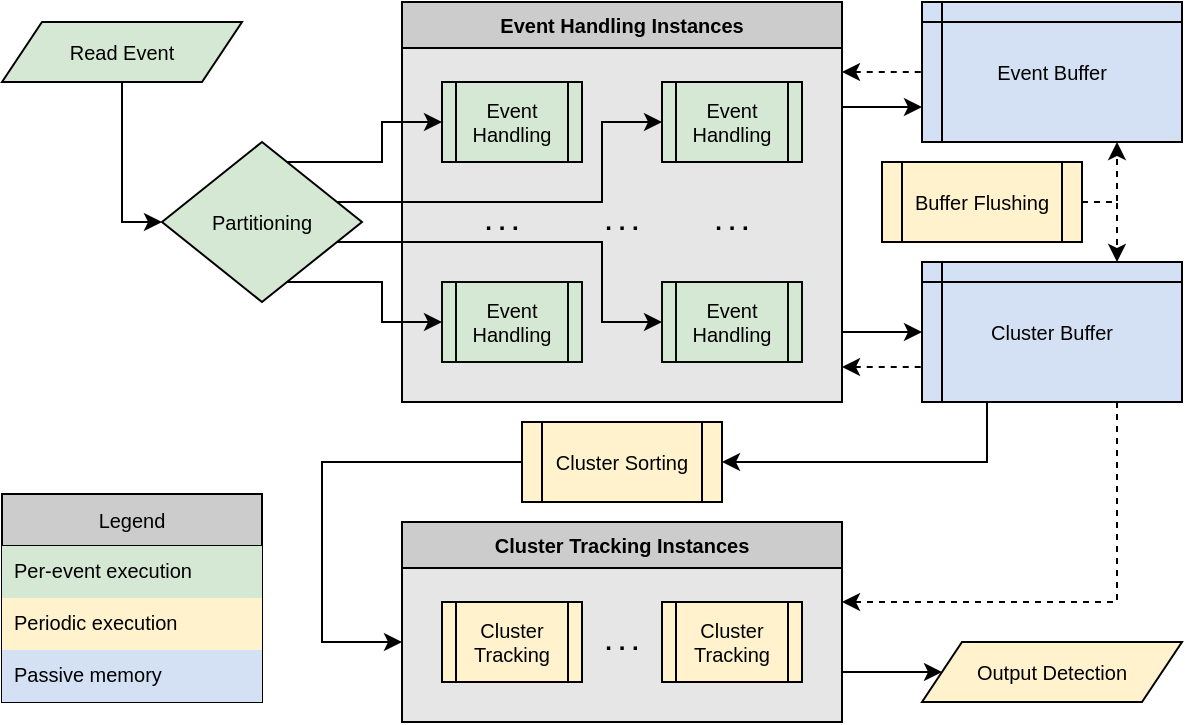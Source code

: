 <mxfile version="14.9.0" type="onedrive"><diagram id="YJQdG5SGh0t14ztcwD-e" name="Page-1"><mxGraphModel dx="1372" dy="1115" grid="1" gridSize="10" guides="1" tooltips="1" connect="1" arrows="1" fold="1" page="1" pageScale="1" pageWidth="850" pageHeight="1100" math="0" shadow="0"><root><mxCell id="0"/><mxCell id="1" parent="0"/><mxCell id="kIb6kYrMnVSVbmbt_3fF-2" value="Event Handling Instances" style="swimlane;swimlaneFillColor=#E6E6E6;fillColor=#CCCCCC;fontSize=10;" parent="1" vertex="1"><mxGeometry x="280" y="280" width="220" height="200" as="geometry"><mxRectangle x="280" y="280" width="120" height="23" as="alternateBounds"/></mxGeometry></mxCell><mxCell id="kIb6kYrMnVSVbmbt_3fF-9" value=". . ." style="text;html=1;strokeColor=none;fillColor=none;align=center;verticalAlign=middle;whiteSpace=wrap;rounded=0;fontStyle=1" parent="kIb6kYrMnVSVbmbt_3fF-2" vertex="1"><mxGeometry x="30" y="100" width="40" height="20" as="geometry"/></mxCell><mxCell id="kIb6kYrMnVSVbmbt_3fF-10" value=". . ." style="text;html=1;strokeColor=none;fillColor=none;align=center;verticalAlign=middle;whiteSpace=wrap;rounded=0;fontStyle=1" parent="kIb6kYrMnVSVbmbt_3fF-2" vertex="1"><mxGeometry x="90" y="100" width="40" height="20" as="geometry"/></mxCell><mxCell id="kIb6kYrMnVSVbmbt_3fF-11" value=". . ." style="text;html=1;strokeColor=none;fillColor=none;align=center;verticalAlign=middle;whiteSpace=wrap;rounded=0;fontStyle=1" parent="kIb6kYrMnVSVbmbt_3fF-2" vertex="1"><mxGeometry x="145" y="100" width="40" height="20" as="geometry"/></mxCell><mxCell id="kIb6kYrMnVSVbmbt_3fF-17" value="Event&lt;br style=&quot;font-size: 10px;&quot;&gt;Handling" style="shape=process;whiteSpace=wrap;html=1;backgroundOutline=1;fillColor=#d5e8d4;fontSize=10;" parent="kIb6kYrMnVSVbmbt_3fF-2" vertex="1"><mxGeometry x="20" y="40" width="70" height="40" as="geometry"/></mxCell><mxCell id="kIb6kYrMnVSVbmbt_3fF-18" value="Event&lt;br style=&quot;font-size: 10px;&quot;&gt;Handling" style="shape=process;whiteSpace=wrap;html=1;backgroundOutline=1;fillColor=#d5e8d4;fontSize=10;" parent="kIb6kYrMnVSVbmbt_3fF-2" vertex="1"><mxGeometry x="130" y="40" width="70" height="40" as="geometry"/></mxCell><mxCell id="kIb6kYrMnVSVbmbt_3fF-19" value="Event&lt;br style=&quot;font-size: 10px;&quot;&gt;Handling" style="shape=process;whiteSpace=wrap;html=1;backgroundOutline=1;fillColor=#d5e8d4;strokeColor=#070A06;fontSize=10;" parent="kIb6kYrMnVSVbmbt_3fF-2" vertex="1"><mxGeometry x="20" y="140" width="70" height="40" as="geometry"/></mxCell><mxCell id="kIb6kYrMnVSVbmbt_3fF-20" value="Event&lt;br style=&quot;font-size: 10px;&quot;&gt;Handling" style="shape=process;whiteSpace=wrap;html=1;backgroundOutline=1;fillColor=#d5e8d4;strokeColor=#070A06;fontSize=10;" parent="kIb6kYrMnVSVbmbt_3fF-2" vertex="1"><mxGeometry x="130" y="140" width="70" height="40" as="geometry"/></mxCell><mxCell id="4eX-URcI4qvjnBRn2AgG-3" style="edgeStyle=orthogonalEdgeStyle;rounded=0;orthogonalLoop=1;jettySize=auto;html=1;entryX=0;entryY=0.5;entryDx=0;entryDy=0;" parent="1" source="kIb6kYrMnVSVbmbt_3fF-1" target="kIb6kYrMnVSVbmbt_3fF-17" edge="1"><mxGeometry relative="1" as="geometry"><Array as="points"><mxPoint x="270" y="360"/><mxPoint x="270" y="340"/></Array></mxGeometry></mxCell><mxCell id="4eX-URcI4qvjnBRn2AgG-4" style="edgeStyle=orthogonalEdgeStyle;rounded=0;orthogonalLoop=1;jettySize=auto;html=1;entryX=0;entryY=0.5;entryDx=0;entryDy=0;" parent="1" source="kIb6kYrMnVSVbmbt_3fF-1" target="kIb6kYrMnVSVbmbt_3fF-18" edge="1"><mxGeometry relative="1" as="geometry"><Array as="points"><mxPoint x="380" y="380"/><mxPoint x="380" y="340"/></Array></mxGeometry></mxCell><mxCell id="4eX-URcI4qvjnBRn2AgG-6" style="edgeStyle=orthogonalEdgeStyle;rounded=0;orthogonalLoop=1;jettySize=auto;html=1;entryX=0;entryY=0.5;entryDx=0;entryDy=0;" parent="1" source="kIb6kYrMnVSVbmbt_3fF-1" target="kIb6kYrMnVSVbmbt_3fF-20" edge="1"><mxGeometry relative="1" as="geometry"><Array as="points"><mxPoint x="380" y="400"/><mxPoint x="380" y="440"/></Array></mxGeometry></mxCell><mxCell id="4eX-URcI4qvjnBRn2AgG-7" style="edgeStyle=orthogonalEdgeStyle;rounded=0;orthogonalLoop=1;jettySize=auto;html=1;" parent="1" source="kIb6kYrMnVSVbmbt_3fF-1" target="kIb6kYrMnVSVbmbt_3fF-19" edge="1"><mxGeometry relative="1" as="geometry"><Array as="points"><mxPoint x="270" y="420"/><mxPoint x="270" y="440"/></Array></mxGeometry></mxCell><mxCell id="kIb6kYrMnVSVbmbt_3fF-1" value="Partitioning" style="rhombus;whiteSpace=wrap;html=1;fontStyle=0;fillColor=#D5E8D4;fontSize=10;" parent="1" vertex="1"><mxGeometry x="160" y="350" width="100" height="80" as="geometry"/></mxCell><mxCell id="4eX-URcI4qvjnBRn2AgG-37" style="edgeStyle=orthogonalEdgeStyle;rounded=0;orthogonalLoop=1;jettySize=auto;html=1;entryX=0;entryY=0.5;entryDx=0;entryDy=0;dashed=1;startArrow=classic;startFill=1;endArrow=none;endFill=0;" parent="1" source="kIb6kYrMnVSVbmbt_3fF-2" target="4eX-URcI4qvjnBRn2AgG-24" edge="1"><mxGeometry relative="1" as="geometry"><Array as="points"><mxPoint x="520" y="315"/><mxPoint x="520" y="315"/></Array></mxGeometry></mxCell><mxCell id="4eX-URcI4qvjnBRn2AgG-39" style="edgeStyle=orthogonalEdgeStyle;rounded=0;orthogonalLoop=1;jettySize=auto;html=1;entryX=0;entryY=0.75;entryDx=0;entryDy=0;dashed=1;startArrow=classic;startFill=1;endArrow=none;endFill=0;" parent="1" source="kIb6kYrMnVSVbmbt_3fF-2" target="4eX-URcI4qvjnBRn2AgG-25" edge="1"><mxGeometry relative="1" as="geometry"><Array as="points"><mxPoint x="520" y="463"/></Array></mxGeometry></mxCell><mxCell id="4eX-URcI4qvjnBRn2AgG-40" style="edgeStyle=orthogonalEdgeStyle;rounded=0;orthogonalLoop=1;jettySize=auto;html=1;entryX=0;entryY=0.75;entryDx=0;entryDy=0;startArrow=none;startFill=0;endArrow=classic;endFill=1;" parent="1" source="kIb6kYrMnVSVbmbt_3fF-2" target="4eX-URcI4qvjnBRn2AgG-24" edge="1"><mxGeometry relative="1" as="geometry"><Array as="points"><mxPoint x="520" y="333"/></Array></mxGeometry></mxCell><mxCell id="4eX-URcI4qvjnBRn2AgG-42" style="edgeStyle=orthogonalEdgeStyle;rounded=0;orthogonalLoop=1;jettySize=auto;html=1;entryX=0;entryY=0.5;entryDx=0;entryDy=0;startArrow=none;startFill=0;endArrow=classic;endFill=1;" parent="1" source="kIb6kYrMnVSVbmbt_3fF-2" target="4eX-URcI4qvjnBRn2AgG-25" edge="1"><mxGeometry relative="1" as="geometry"><Array as="points"><mxPoint x="510" y="445"/><mxPoint x="510" y="445"/></Array></mxGeometry></mxCell><mxCell id="4eX-URcI4qvjnBRn2AgG-2" style="edgeStyle=orthogonalEdgeStyle;rounded=0;orthogonalLoop=1;jettySize=auto;html=1;entryX=0;entryY=0.5;entryDx=0;entryDy=0;" parent="1" source="4eX-URcI4qvjnBRn2AgG-1" target="kIb6kYrMnVSVbmbt_3fF-1" edge="1"><mxGeometry relative="1" as="geometry"><mxPoint x="130" y="390" as="targetPoint"/><Array as="points"><mxPoint x="140" y="390"/></Array></mxGeometry></mxCell><mxCell id="4eX-URcI4qvjnBRn2AgG-1" value="Read Event" style="shape=parallelogram;perimeter=parallelogramPerimeter;whiteSpace=wrap;html=1;fixedSize=1;fillColor=#D5E8D4;fontSize=10;" parent="1" vertex="1"><mxGeometry x="80" y="290" width="120" height="30" as="geometry"/></mxCell><mxCell id="4eX-URcI4qvjnBRn2AgG-46" style="edgeStyle=orthogonalEdgeStyle;rounded=0;orthogonalLoop=1;jettySize=auto;html=1;entryX=0;entryY=0.5;entryDx=0;entryDy=0;startArrow=none;startFill=0;endArrow=classic;endFill=1;" parent="1" source="4eX-URcI4qvjnBRn2AgG-8" target="4eX-URcI4qvjnBRn2AgG-44" edge="1"><mxGeometry relative="1" as="geometry"><Array as="points"><mxPoint x="510" y="615"/><mxPoint x="510" y="615"/></Array></mxGeometry></mxCell><mxCell id="4eX-URcI4qvjnBRn2AgG-8" value="Cluster Tracking Instances" style="swimlane;fillColor=#CCCCCC;swimlaneFillColor=#E6E6E6;fontSize=10;" parent="1" vertex="1"><mxGeometry x="280" y="540" width="220" height="100" as="geometry"><mxRectangle x="280" y="280" width="120" height="23" as="alternateBounds"/></mxGeometry></mxCell><mxCell id="4eX-URcI4qvjnBRn2AgG-10" value=". . ." style="text;html=1;strokeColor=none;fillColor=none;align=center;verticalAlign=middle;whiteSpace=wrap;rounded=0;fontStyle=1" parent="4eX-URcI4qvjnBRn2AgG-8" vertex="1"><mxGeometry x="90" y="50" width="40" height="20" as="geometry"/></mxCell><mxCell id="4eX-URcI4qvjnBRn2AgG-12" value="Cluster&lt;br style=&quot;font-size: 10px;&quot;&gt;Tracking" style="shape=process;whiteSpace=wrap;html=1;backgroundOutline=1;fillColor=#FFF2CC;fontSize=10;" parent="4eX-URcI4qvjnBRn2AgG-8" vertex="1"><mxGeometry x="20" y="40" width="70" height="40" as="geometry"/></mxCell><mxCell id="4eX-URcI4qvjnBRn2AgG-13" value="Cluster&lt;br style=&quot;font-size: 10px;&quot;&gt;Tracking" style="shape=process;whiteSpace=wrap;html=1;backgroundOutline=1;fillColor=#FFF2CC;fontSize=10;" parent="4eX-URcI4qvjnBRn2AgG-8" vertex="1"><mxGeometry x="130" y="40" width="70" height="40" as="geometry"/></mxCell><mxCell id="4eX-URcI4qvjnBRn2AgG-24" value="Event Buffer" style="shape=internalStorage;whiteSpace=wrap;html=1;backgroundOutline=1;dx=10;dy=10;fillColor=#D4E1F5;fontSize=10;" parent="1" vertex="1"><mxGeometry x="540" y="280" width="130" height="70" as="geometry"/></mxCell><mxCell id="4eX-URcI4qvjnBRn2AgG-35" style="edgeStyle=orthogonalEdgeStyle;rounded=0;orthogonalLoop=1;jettySize=auto;html=1;entryX=1;entryY=0.5;entryDx=0;entryDy=0;startArrow=none;startFill=0;exitX=0.25;exitY=1;exitDx=0;exitDy=0;" parent="1" source="4eX-URcI4qvjnBRn2AgG-25" target="4eX-URcI4qvjnBRn2AgG-31" edge="1"><mxGeometry relative="1" as="geometry"/></mxCell><mxCell id="4eX-URcI4qvjnBRn2AgG-45" style="edgeStyle=orthogonalEdgeStyle;rounded=0;orthogonalLoop=1;jettySize=auto;html=1;startArrow=none;startFill=0;endArrow=classic;endFill=1;exitX=0.75;exitY=1;exitDx=0;exitDy=0;dashed=1;" parent="1" source="4eX-URcI4qvjnBRn2AgG-25" edge="1"><mxGeometry relative="1" as="geometry"><mxPoint x="500" y="580" as="targetPoint"/><Array as="points"><mxPoint x="638" y="580"/></Array></mxGeometry></mxCell><mxCell id="4eX-URcI4qvjnBRn2AgG-25" value="Cluster Buffer" style="shape=internalStorage;whiteSpace=wrap;html=1;backgroundOutline=1;dx=10;dy=10;fillColor=#D4E1F5;fontSize=10;" parent="1" vertex="1"><mxGeometry x="540" y="410" width="130" height="70" as="geometry"/></mxCell><mxCell id="4eX-URcI4qvjnBRn2AgG-33" style="edgeStyle=orthogonalEdgeStyle;rounded=0;orthogonalLoop=1;jettySize=auto;html=1;entryX=0.75;entryY=1;entryDx=0;entryDy=0;exitX=1;exitY=0.5;exitDx=0;exitDy=0;dashed=1;" parent="1" source="4eX-URcI4qvjnBRn2AgG-26" target="4eX-URcI4qvjnBRn2AgG-24" edge="1"><mxGeometry relative="1" as="geometry"/></mxCell><mxCell id="4eX-URcI4qvjnBRn2AgG-34" style="edgeStyle=orthogonalEdgeStyle;rounded=0;orthogonalLoop=1;jettySize=auto;html=1;entryX=0.75;entryY=0;entryDx=0;entryDy=0;exitX=1;exitY=0.5;exitDx=0;exitDy=0;dashed=1;" parent="1" source="4eX-URcI4qvjnBRn2AgG-26" target="4eX-URcI4qvjnBRn2AgG-25" edge="1"><mxGeometry relative="1" as="geometry"/></mxCell><mxCell id="4eX-URcI4qvjnBRn2AgG-26" value="Buffer Flushing" style="shape=process;whiteSpace=wrap;html=1;backgroundOutline=1;fillColor=#FFF2CC;fontSize=10;" parent="1" vertex="1"><mxGeometry x="520" y="360" width="100" height="40" as="geometry"/></mxCell><mxCell id="4eX-URcI4qvjnBRn2AgG-43" style="edgeStyle=orthogonalEdgeStyle;rounded=0;orthogonalLoop=1;jettySize=auto;html=1;startArrow=none;startFill=0;endArrow=classic;endFill=1;exitX=0;exitY=0.5;exitDx=0;exitDy=0;" parent="1" source="4eX-URcI4qvjnBRn2AgG-31" edge="1"><mxGeometry relative="1" as="geometry"><mxPoint x="280" y="600" as="targetPoint"/><Array as="points"><mxPoint x="240" y="510"/><mxPoint x="240" y="600"/><mxPoint x="280" y="600"/></Array></mxGeometry></mxCell><mxCell id="4eX-URcI4qvjnBRn2AgG-31" value="Cluster Sorting" style="shape=process;whiteSpace=wrap;html=1;backgroundOutline=1;fillColor=#FFF2CC;fontSize=10;" parent="1" vertex="1"><mxGeometry x="340" y="490" width="100" height="40" as="geometry"/></mxCell><mxCell id="4eX-URcI4qvjnBRn2AgG-44" value="Output Detection" style="shape=parallelogram;perimeter=parallelogramPerimeter;whiteSpace=wrap;html=1;fixedSize=1;fillColor=#FFF2CC;fontSize=10;" parent="1" vertex="1"><mxGeometry x="540" y="600" width="130" height="30" as="geometry"/></mxCell><mxCell id="4eX-URcI4qvjnBRn2AgG-47" value="Legend" style="swimlane;fontStyle=0;childLayout=stackLayout;horizontal=1;startSize=26;horizontalStack=0;resizeParent=1;resizeParentMax=0;resizeLast=0;collapsible=1;marginBottom=0;strokeColor=#000000;fillColor=#CCCCCC;fontSize=10;" parent="1" vertex="1"><mxGeometry x="80" y="526" width="130" height="104" as="geometry"><mxRectangle x="80" y="526" width="70" height="26" as="alternateBounds"/></mxGeometry></mxCell><mxCell id="4eX-URcI4qvjnBRn2AgG-48" value="Per-event execution" style="text;strokeColor=none;align=left;verticalAlign=top;spacingLeft=4;spacingRight=4;overflow=hidden;rotatable=0;points=[[0,0.5],[1,0.5]];portConstraint=eastwest;labelBackgroundColor=none;fillColor=#D5E8D4;fontSize=10;" parent="4eX-URcI4qvjnBRn2AgG-47" vertex="1"><mxGeometry y="26" width="130" height="26" as="geometry"/></mxCell><mxCell id="4eX-URcI4qvjnBRn2AgG-49" value="Periodic execution" style="text;strokeColor=none;align=left;verticalAlign=top;spacingLeft=4;spacingRight=4;overflow=hidden;rotatable=0;points=[[0,0.5],[1,0.5]];portConstraint=eastwest;fillColor=#FFF2CC;fontSize=10;" parent="4eX-URcI4qvjnBRn2AgG-47" vertex="1"><mxGeometry y="52" width="130" height="26" as="geometry"/></mxCell><mxCell id="4eX-URcI4qvjnBRn2AgG-50" value="Passive memory" style="text;strokeColor=none;align=left;verticalAlign=top;spacingLeft=4;spacingRight=4;overflow=hidden;rotatable=0;points=[[0,0.5],[1,0.5]];portConstraint=eastwest;fillColor=#D4E1F5;fontSize=10;" parent="4eX-URcI4qvjnBRn2AgG-47" vertex="1"><mxGeometry y="78" width="130" height="26" as="geometry"/></mxCell></root></mxGraphModel></diagram></mxfile>